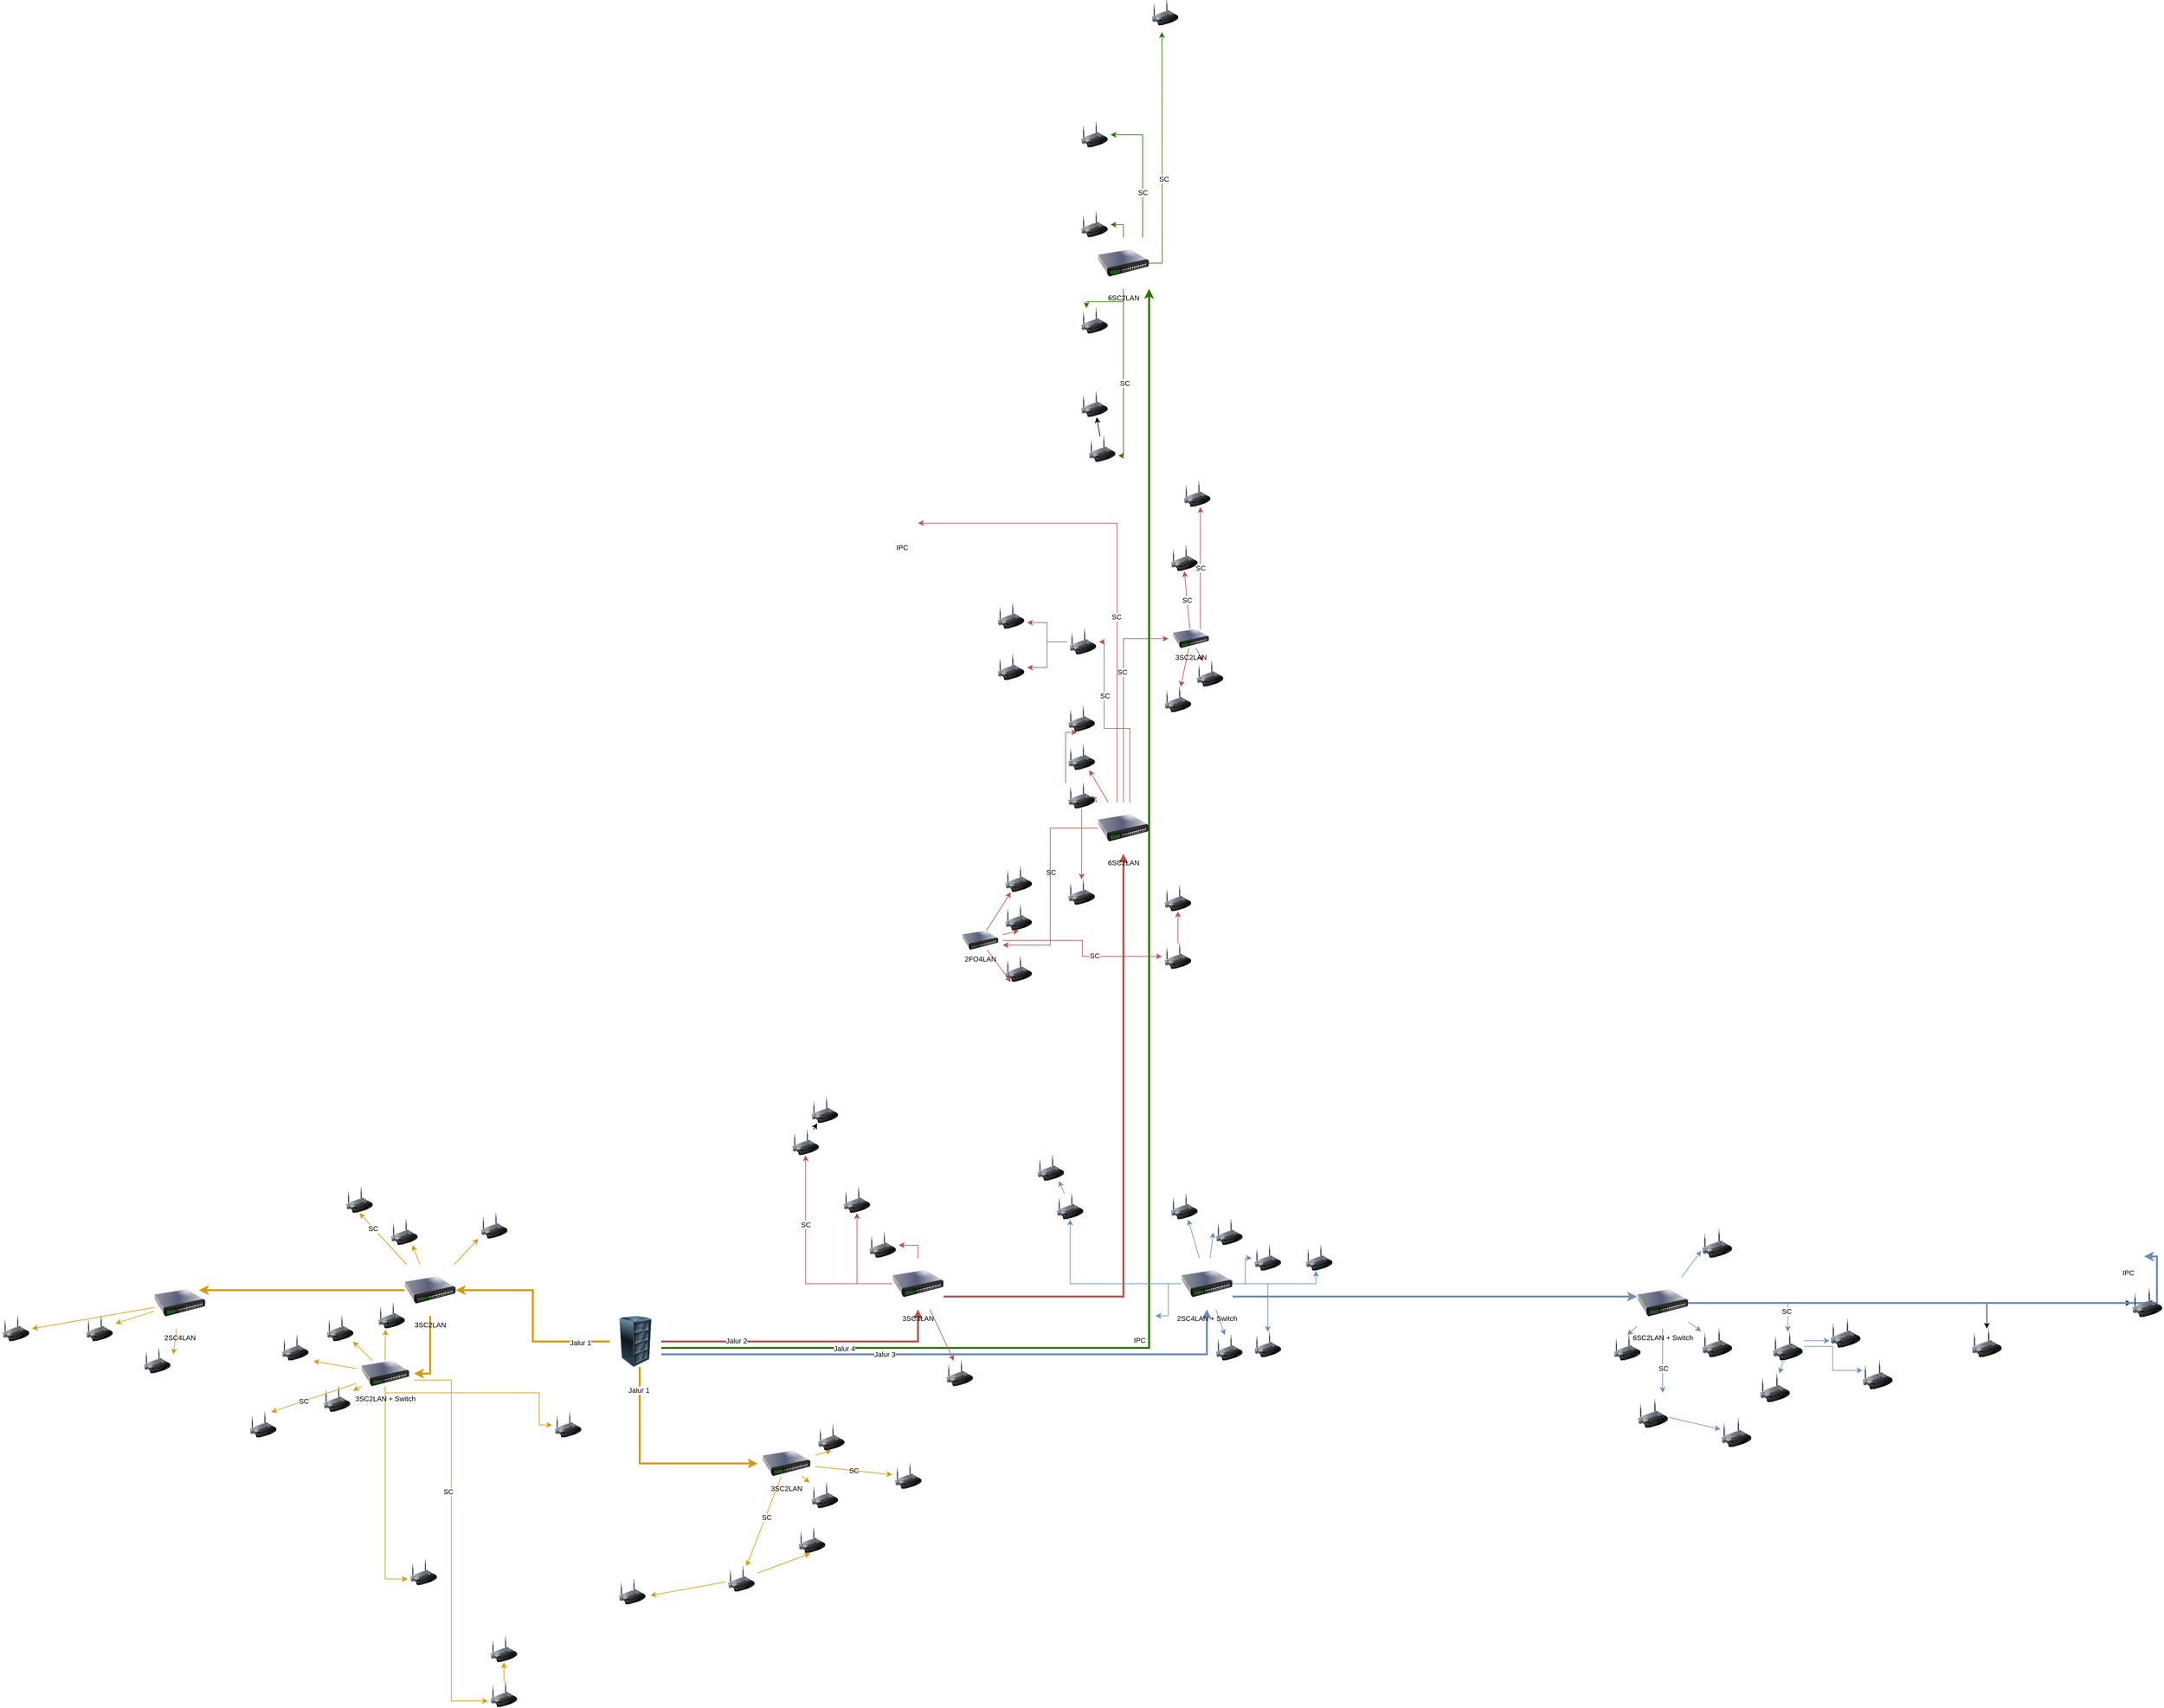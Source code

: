 <mxfile version="21.0.2" type="github">
  <diagram name="Page-1" id="3aMt4eqgK3jxcraGz8zH">
    <mxGraphModel dx="2240" dy="2963" grid="1" gridSize="10" guides="1" tooltips="1" connect="1" arrows="1" fold="1" page="1" pageScale="1" pageWidth="850" pageHeight="1100" background="none" math="0" shadow="0">
      <root>
        <mxCell id="0" />
        <mxCell id="1" parent="0" />
        <mxCell id="lSjnJ-uVdNnS_DPWnz_8-14" style="edgeStyle=orthogonalEdgeStyle;rounded=0;orthogonalLoop=1;jettySize=auto;html=1;startArrow=none;startFill=0;endArrow=classic;endFill=1;strokeWidth=3;labelBackgroundColor=none;fontColor=default;fillColor=#ffe6cc;strokeColor=#d79b00;" parent="1" source="lSjnJ-uVdNnS_DPWnz_8-12" target="lSjnJ-uVdNnS_DPWnz_8-13" edge="1">
          <mxGeometry relative="1" as="geometry" />
        </mxCell>
        <mxCell id="-ap1lfuV_qFm05HsElQ9-47" value="Jalur 1" style="edgeLabel;html=1;align=center;verticalAlign=middle;resizable=0;points=[];" parent="lSjnJ-uVdNnS_DPWnz_8-14" vertex="1" connectable="0">
          <mxGeometry x="-0.712" y="2" relative="1" as="geometry">
            <mxPoint as="offset" />
          </mxGeometry>
        </mxCell>
        <mxCell id="lSjnJ-uVdNnS_DPWnz_8-53" value="" style="edgeStyle=orthogonalEdgeStyle;rounded=0;orthogonalLoop=1;jettySize=auto;html=1;entryX=0;entryY=0.5;entryDx=0;entryDy=0;fontSize=11;startArrow=none;startFill=0;endArrow=classic;endFill=1;strokeWidth=3;exitX=0.581;exitY=0.994;exitDx=0;exitDy=0;exitPerimeter=0;labelBackgroundColor=none;fontColor=default;fillColor=#ffe6cc;strokeColor=#d79b00;" parent="1" source="lSjnJ-uVdNnS_DPWnz_8-12" target="lSjnJ-uVdNnS_DPWnz_8-52" edge="1">
          <mxGeometry relative="1" as="geometry" />
        </mxCell>
        <mxCell id="-ap1lfuV_qFm05HsElQ9-46" value="Jalur 1" style="edgeLabel;html=1;align=center;verticalAlign=middle;resizable=0;points=[];" parent="lSjnJ-uVdNnS_DPWnz_8-53" vertex="1" connectable="0">
          <mxGeometry x="-0.782" y="-2" relative="1" as="geometry">
            <mxPoint as="offset" />
          </mxGeometry>
        </mxCell>
        <mxCell id="lSjnJ-uVdNnS_DPWnz_8-72" style="edgeStyle=orthogonalEdgeStyle;rounded=0;orthogonalLoop=1;jettySize=auto;html=1;strokeWidth=3;fontSize=11;startArrow=none;startFill=0;endArrow=classic;endFill=1;labelBackgroundColor=none;fontColor=default;fillColor=#f8cecc;strokeColor=#b85450;" parent="1" source="lSjnJ-uVdNnS_DPWnz_8-12" target="lSjnJ-uVdNnS_DPWnz_8-66" edge="1">
          <mxGeometry relative="1" as="geometry" />
        </mxCell>
        <mxCell id="-ap1lfuV_qFm05HsElQ9-44" value="Jalur 2" style="edgeLabel;html=1;align=center;verticalAlign=middle;resizable=0;points=[];" parent="lSjnJ-uVdNnS_DPWnz_8-72" vertex="1" connectable="0">
          <mxGeometry x="-0.483" y="1" relative="1" as="geometry">
            <mxPoint as="offset" />
          </mxGeometry>
        </mxCell>
        <mxCell id="IgmZhAGW-1RmJWMLsmaJ-7" style="edgeStyle=orthogonalEdgeStyle;rounded=0;orthogonalLoop=1;jettySize=auto;html=1;strokeWidth=3;labelBackgroundColor=none;fontColor=default;fillColor=#dae8fc;strokeColor=#6c8ebf;" parent="1" source="lSjnJ-uVdNnS_DPWnz_8-12" target="lSjnJ-uVdNnS_DPWnz_8-79" edge="1">
          <mxGeometry relative="1" as="geometry">
            <Array as="points">
              <mxPoint x="1380" y="530" />
            </Array>
          </mxGeometry>
        </mxCell>
        <mxCell id="-ap1lfuV_qFm05HsElQ9-45" value="Jalur 3" style="edgeLabel;html=1;align=center;verticalAlign=middle;resizable=0;points=[];" parent="IgmZhAGW-1RmJWMLsmaJ-7" vertex="1" connectable="0">
          <mxGeometry x="-0.244" relative="1" as="geometry">
            <mxPoint as="offset" />
          </mxGeometry>
        </mxCell>
        <mxCell id="-ap1lfuV_qFm05HsElQ9-42" style="edgeStyle=orthogonalEdgeStyle;rounded=0;orthogonalLoop=1;jettySize=auto;html=1;strokeWidth=3;fillColor=#60a917;strokeColor=#2D7600;" parent="1" source="lSjnJ-uVdNnS_DPWnz_8-12" target="-ap1lfuV_qFm05HsElQ9-35" edge="1">
          <mxGeometry relative="1" as="geometry">
            <Array as="points">
              <mxPoint x="1290" y="520" />
            </Array>
          </mxGeometry>
        </mxCell>
        <mxCell id="-ap1lfuV_qFm05HsElQ9-43" value="Jalur 4" style="edgeLabel;html=1;align=center;verticalAlign=middle;resizable=0;points=[];" parent="-ap1lfuV_qFm05HsElQ9-42" vertex="1" connectable="0">
          <mxGeometry x="-0.764" y="-1" relative="1" as="geometry">
            <mxPoint as="offset" />
          </mxGeometry>
        </mxCell>
        <mxCell id="lSjnJ-uVdNnS_DPWnz_8-12" value="" style="image;html=1;image=img/lib/clip_art/computers/Server_Rack_128x128.png;labelBackgroundColor=none;" parent="1" vertex="1">
          <mxGeometry x="450" y="470" width="80" height="80" as="geometry" />
        </mxCell>
        <mxCell id="lSjnJ-uVdNnS_DPWnz_8-16" style="edgeStyle=orthogonalEdgeStyle;rounded=0;orthogonalLoop=1;jettySize=auto;html=1;entryX=0.875;entryY=0.25;entryDx=0;entryDy=0;entryPerimeter=0;startArrow=none;startFill=0;endArrow=classic;endFill=1;strokeWidth=3;labelBackgroundColor=none;fontColor=default;fillColor=#ffe6cc;strokeColor=#d79b00;" parent="1" source="lSjnJ-uVdNnS_DPWnz_8-13" target="lSjnJ-uVdNnS_DPWnz_8-15" edge="1">
          <mxGeometry relative="1" as="geometry" />
        </mxCell>
        <mxCell id="lSjnJ-uVdNnS_DPWnz_8-31" style="edgeStyle=orthogonalEdgeStyle;rounded=0;orthogonalLoop=1;jettySize=auto;html=1;entryX=1;entryY=0.5;entryDx=0;entryDy=0;startArrow=none;startFill=0;endArrow=classic;endFill=1;strokeWidth=3;labelBackgroundColor=none;fontColor=default;fillColor=#ffe6cc;strokeColor=#d79b00;" parent="1" source="lSjnJ-uVdNnS_DPWnz_8-13" target="lSjnJ-uVdNnS_DPWnz_8-29" edge="1">
          <mxGeometry relative="1" as="geometry" />
        </mxCell>
        <mxCell id="lSjnJ-uVdNnS_DPWnz_8-39" style="edgeStyle=none;rounded=0;orthogonalLoop=1;jettySize=auto;html=1;entryX=0.5;entryY=1;entryDx=0;entryDy=0;fontSize=10;startArrow=none;startFill=0;endArrow=classic;endFill=1;labelBackgroundColor=none;fontColor=default;fillColor=#ffe6cc;strokeColor=#d79b00;" parent="1" source="lSjnJ-uVdNnS_DPWnz_8-13" target="lSjnJ-uVdNnS_DPWnz_8-19" edge="1">
          <mxGeometry relative="1" as="geometry" />
        </mxCell>
        <mxCell id="IgmZhAGW-1RmJWMLsmaJ-77" value="SC" style="edgeLabel;html=1;align=center;verticalAlign=middle;resizable=0;points=[];" parent="lSjnJ-uVdNnS_DPWnz_8-39" vertex="1" connectable="0">
          <mxGeometry x="0.416" y="1" relative="1" as="geometry">
            <mxPoint as="offset" />
          </mxGeometry>
        </mxCell>
        <mxCell id="lSjnJ-uVdNnS_DPWnz_8-40" style="edgeStyle=none;rounded=0;orthogonalLoop=1;jettySize=auto;html=1;entryX=0.75;entryY=1;entryDx=0;entryDy=0;fontSize=10;startArrow=none;startFill=0;endArrow=classic;endFill=1;labelBackgroundColor=none;fontColor=default;fillColor=#ffe6cc;strokeColor=#d79b00;" parent="1" source="lSjnJ-uVdNnS_DPWnz_8-13" target="lSjnJ-uVdNnS_DPWnz_8-18" edge="1">
          <mxGeometry relative="1" as="geometry" />
        </mxCell>
        <mxCell id="lSjnJ-uVdNnS_DPWnz_8-41" style="edgeStyle=none;rounded=0;orthogonalLoop=1;jettySize=auto;html=1;entryX=0;entryY=1;entryDx=0;entryDy=0;fontSize=10;startArrow=none;startFill=0;endArrow=classic;endFill=1;labelBackgroundColor=none;fontColor=default;fillColor=#ffe6cc;strokeColor=#d79b00;" parent="1" source="lSjnJ-uVdNnS_DPWnz_8-13" target="lSjnJ-uVdNnS_DPWnz_8-17" edge="1">
          <mxGeometry relative="1" as="geometry" />
        </mxCell>
        <mxCell id="lSjnJ-uVdNnS_DPWnz_8-13" value="&lt;font style=&quot;font-size: 11px;&quot;&gt;3SC2LAN&lt;/font&gt;" style="image;html=1;image=img/lib/clip_art/networking/Switch_128x128.png;labelBackgroundColor=none;" parent="1" vertex="1">
          <mxGeometry x="130" y="390" width="80" height="80" as="geometry" />
        </mxCell>
        <mxCell id="lSjnJ-uVdNnS_DPWnz_8-48" style="edgeStyle=none;rounded=0;orthogonalLoop=1;jettySize=auto;html=1;entryX=1;entryY=0.25;entryDx=0;entryDy=0;fontSize=11;startArrow=none;startFill=0;endArrow=classic;endFill=1;labelBackgroundColor=none;fontColor=default;fillColor=#ffe6cc;strokeColor=#d79b00;" parent="1" source="lSjnJ-uVdNnS_DPWnz_8-15" target="lSjnJ-uVdNnS_DPWnz_8-45" edge="1">
          <mxGeometry relative="1" as="geometry" />
        </mxCell>
        <mxCell id="lSjnJ-uVdNnS_DPWnz_8-49" style="edgeStyle=none;rounded=0;orthogonalLoop=1;jettySize=auto;html=1;fontSize=11;startArrow=none;startFill=0;endArrow=classic;endFill=1;labelBackgroundColor=none;fontColor=default;fillColor=#ffe6cc;strokeColor=#d79b00;" parent="1" source="lSjnJ-uVdNnS_DPWnz_8-15" target="lSjnJ-uVdNnS_DPWnz_8-46" edge="1">
          <mxGeometry relative="1" as="geometry" />
        </mxCell>
        <mxCell id="lSjnJ-uVdNnS_DPWnz_8-50" style="edgeStyle=none;rounded=0;orthogonalLoop=1;jettySize=auto;html=1;entryX=1;entryY=0.5;entryDx=0;entryDy=0;fontSize=11;startArrow=none;startFill=0;endArrow=classic;endFill=1;labelBackgroundColor=none;fontColor=default;fillColor=#ffe6cc;strokeColor=#d79b00;" parent="1" source="lSjnJ-uVdNnS_DPWnz_8-15" target="lSjnJ-uVdNnS_DPWnz_8-47" edge="1">
          <mxGeometry relative="1" as="geometry" />
        </mxCell>
        <mxCell id="lSjnJ-uVdNnS_DPWnz_8-15" value="&lt;span style=&quot;font-size: 11px;&quot;&gt;2SC4LAN&lt;/span&gt;" style="image;html=1;image=img/lib/clip_art/networking/Switch_128x128.png;labelBackgroundColor=none;" parent="1" vertex="1">
          <mxGeometry x="-260" y="410" width="80" height="80" as="geometry" />
        </mxCell>
        <mxCell id="lSjnJ-uVdNnS_DPWnz_8-17" value="" style="image;html=1;image=img/lib/clip_art/networking/Wireless_Router_128x128.png;labelBackgroundColor=none;" parent="1" vertex="1">
          <mxGeometry x="245" y="310" width="50" height="40" as="geometry" />
        </mxCell>
        <mxCell id="lSjnJ-uVdNnS_DPWnz_8-18" value="" style="image;html=1;image=img/lib/clip_art/networking/Wireless_Router_128x128.png;labelBackgroundColor=none;" parent="1" vertex="1">
          <mxGeometry x="105" y="320" width="50" height="40" as="geometry" />
        </mxCell>
        <mxCell id="lSjnJ-uVdNnS_DPWnz_8-19" value="" style="image;html=1;image=img/lib/clip_art/networking/Wireless_Router_128x128.png;labelBackgroundColor=none;" parent="1" vertex="1">
          <mxGeometry x="35" y="270" width="50" height="40" as="geometry" />
        </mxCell>
        <mxCell id="lSjnJ-uVdNnS_DPWnz_8-20" value="" style="image;html=1;image=img/lib/clip_art/networking/Wireless_Router_128x128.png;labelBackgroundColor=none;" parent="1" vertex="1">
          <mxGeometry x="85" y="450" width="50" height="40" as="geometry" />
        </mxCell>
        <mxCell id="lSjnJ-uVdNnS_DPWnz_8-21" value="" style="image;html=1;image=img/lib/clip_art/networking/Wireless_Router_128x128.png;labelBackgroundColor=none;" parent="1" vertex="1">
          <mxGeometry y="580" width="50" height="40" as="geometry" />
        </mxCell>
        <mxCell id="lSjnJ-uVdNnS_DPWnz_8-22" value="" style="image;html=1;image=img/lib/clip_art/networking/Wireless_Router_128x128.png;labelBackgroundColor=none;" parent="1" vertex="1">
          <mxGeometry x="5" y="470" width="50" height="40" as="geometry" />
        </mxCell>
        <mxCell id="lSjnJ-uVdNnS_DPWnz_8-23" value="" style="image;html=1;image=img/lib/clip_art/networking/Wireless_Router_128x128.png;labelBackgroundColor=none;" parent="1" vertex="1">
          <mxGeometry x="-65" y="500" width="50" height="40" as="geometry" />
        </mxCell>
        <mxCell id="lSjnJ-uVdNnS_DPWnz_8-24" value="" style="image;html=1;image=img/lib/clip_art/networking/Wireless_Router_128x128.png;labelBackgroundColor=none;" parent="1" vertex="1">
          <mxGeometry x="-115" y="620" width="50" height="40" as="geometry" />
        </mxCell>
        <mxCell id="lSjnJ-uVdNnS_DPWnz_8-34" style="edgeStyle=orthogonalEdgeStyle;rounded=0;orthogonalLoop=1;jettySize=auto;html=1;entryX=0.312;entryY=1.038;entryDx=0;entryDy=0;entryPerimeter=0;fontSize=10;startArrow=none;startFill=0;endArrow=classic;endFill=1;labelBackgroundColor=none;fontColor=default;fillColor=#ffe6cc;strokeColor=#d79b00;" parent="1" source="lSjnJ-uVdNnS_DPWnz_8-29" target="lSjnJ-uVdNnS_DPWnz_8-20" edge="1">
          <mxGeometry relative="1" as="geometry" />
        </mxCell>
        <mxCell id="lSjnJ-uVdNnS_DPWnz_8-35" style="rounded=0;orthogonalLoop=1;jettySize=auto;html=1;fontSize=10;startArrow=none;startFill=0;endArrow=classic;endFill=1;labelBackgroundColor=none;fontColor=default;fillColor=#ffe6cc;strokeColor=#d79b00;" parent="1" source="lSjnJ-uVdNnS_DPWnz_8-29" target="lSjnJ-uVdNnS_DPWnz_8-22" edge="1">
          <mxGeometry relative="1" as="geometry" />
        </mxCell>
        <mxCell id="lSjnJ-uVdNnS_DPWnz_8-36" style="edgeStyle=none;rounded=0;orthogonalLoop=1;jettySize=auto;html=1;entryX=1.065;entryY=1.014;entryDx=0;entryDy=0;entryPerimeter=0;fontSize=10;startArrow=none;startFill=0;endArrow=classic;endFill=1;labelBackgroundColor=none;fontColor=default;fillColor=#ffe6cc;strokeColor=#d79b00;" parent="1" source="lSjnJ-uVdNnS_DPWnz_8-29" target="lSjnJ-uVdNnS_DPWnz_8-23" edge="1">
          <mxGeometry relative="1" as="geometry" />
        </mxCell>
        <mxCell id="lSjnJ-uVdNnS_DPWnz_8-37" style="edgeStyle=none;rounded=0;orthogonalLoop=1;jettySize=auto;html=1;fontSize=10;startArrow=none;startFill=0;endArrow=classic;endFill=1;labelBackgroundColor=none;fontColor=default;fillColor=#ffe6cc;strokeColor=#d79b00;" parent="1" source="lSjnJ-uVdNnS_DPWnz_8-29" target="lSjnJ-uVdNnS_DPWnz_8-21" edge="1">
          <mxGeometry relative="1" as="geometry" />
        </mxCell>
        <mxCell id="lSjnJ-uVdNnS_DPWnz_8-38" style="edgeStyle=none;rounded=0;orthogonalLoop=1;jettySize=auto;html=1;entryX=0.75;entryY=0;entryDx=0;entryDy=0;fontSize=10;startArrow=none;startFill=0;endArrow=classic;endFill=1;labelBackgroundColor=none;fontColor=default;fillColor=#ffe6cc;strokeColor=#d79b00;" parent="1" source="lSjnJ-uVdNnS_DPWnz_8-29" target="lSjnJ-uVdNnS_DPWnz_8-24" edge="1">
          <mxGeometry relative="1" as="geometry" />
        </mxCell>
        <mxCell id="IgmZhAGW-1RmJWMLsmaJ-76" value="SC" style="edgeLabel;html=1;align=center;verticalAlign=middle;resizable=0;points=[];" parent="lSjnJ-uVdNnS_DPWnz_8-38" vertex="1" connectable="0">
          <mxGeometry x="0.244" relative="1" as="geometry">
            <mxPoint as="offset" />
          </mxGeometry>
        </mxCell>
        <mxCell id="-ap1lfuV_qFm05HsElQ9-7" style="edgeStyle=orthogonalEdgeStyle;rounded=0;orthogonalLoop=1;jettySize=auto;html=1;fillColor=#ffe6cc;strokeColor=#d79b00;" parent="1" source="lSjnJ-uVdNnS_DPWnz_8-29" target="-ap1lfuV_qFm05HsElQ9-6" edge="1">
          <mxGeometry relative="1" as="geometry">
            <Array as="points">
              <mxPoint x="100" y="590" />
              <mxPoint x="340" y="590" />
              <mxPoint x="340" y="640" />
            </Array>
          </mxGeometry>
        </mxCell>
        <mxCell id="-ap1lfuV_qFm05HsElQ9-9" style="edgeStyle=orthogonalEdgeStyle;rounded=0;orthogonalLoop=1;jettySize=auto;html=1;entryX=0;entryY=0.75;entryDx=0;entryDy=0;fillColor=#ffe6cc;strokeColor=#d79b00;" parent="1" source="lSjnJ-uVdNnS_DPWnz_8-29" target="-ap1lfuV_qFm05HsElQ9-1" edge="1">
          <mxGeometry relative="1" as="geometry">
            <Array as="points">
              <mxPoint x="203" y="570" />
              <mxPoint x="203" y="1070" />
            </Array>
          </mxGeometry>
        </mxCell>
        <mxCell id="-ap1lfuV_qFm05HsElQ9-10" value="SC" style="edgeLabel;html=1;align=center;verticalAlign=middle;resizable=0;points=[];" parent="-ap1lfuV_qFm05HsElQ9-9" vertex="1" connectable="0">
          <mxGeometry x="-0.246" y="-5" relative="1" as="geometry">
            <mxPoint as="offset" />
          </mxGeometry>
        </mxCell>
        <mxCell id="-ap1lfuV_qFm05HsElQ9-13" style="edgeStyle=orthogonalEdgeStyle;rounded=0;orthogonalLoop=1;jettySize=auto;html=1;entryX=0;entryY=0.75;entryDx=0;entryDy=0;fillColor=#ffe6cc;strokeColor=#d79b00;" parent="1" source="lSjnJ-uVdNnS_DPWnz_8-29" target="-ap1lfuV_qFm05HsElQ9-11" edge="1">
          <mxGeometry relative="1" as="geometry" />
        </mxCell>
        <mxCell id="lSjnJ-uVdNnS_DPWnz_8-29" value="&lt;p style=&quot;line-height: 0%;&quot;&gt;&lt;span style=&quot;font-size: 11px;&quot;&gt;3SC2LAN + Switch&lt;/span&gt;&lt;/p&gt;" style="image;html=1;image=img/lib/clip_art/networking/Switch_128x128.png;labelBackgroundColor=none;" parent="1" vertex="1">
          <mxGeometry x="55" y="540" width="90" height="40" as="geometry" />
        </mxCell>
        <mxCell id="lSjnJ-uVdNnS_DPWnz_8-45" value="" style="image;html=1;image=img/lib/clip_art/networking/Wireless_Router_128x128.png;labelBackgroundColor=none;" parent="1" vertex="1">
          <mxGeometry x="-280" y="520" width="50" height="40" as="geometry" />
        </mxCell>
        <mxCell id="lSjnJ-uVdNnS_DPWnz_8-46" value="" style="image;html=1;image=img/lib/clip_art/networking/Wireless_Router_128x128.png;labelBackgroundColor=none;" parent="1" vertex="1">
          <mxGeometry x="-370" y="470" width="50" height="40" as="geometry" />
        </mxCell>
        <mxCell id="lSjnJ-uVdNnS_DPWnz_8-47" value="" style="image;html=1;image=img/lib/clip_art/networking/Wireless_Router_128x128.png;labelBackgroundColor=none;" parent="1" vertex="1">
          <mxGeometry x="-500" y="470" width="50" height="40" as="geometry" />
        </mxCell>
        <mxCell id="lSjnJ-uVdNnS_DPWnz_8-60" style="rounded=0;orthogonalLoop=1;jettySize=auto;html=1;fontSize=11;startArrow=none;startFill=0;endArrow=classic;endFill=1;labelBackgroundColor=none;fontColor=default;fillColor=#ffe6cc;strokeColor=#d79b00;" parent="1" source="lSjnJ-uVdNnS_DPWnz_8-52" target="lSjnJ-uVdNnS_DPWnz_8-58" edge="1">
          <mxGeometry relative="1" as="geometry" />
        </mxCell>
        <mxCell id="IgmZhAGW-1RmJWMLsmaJ-78" value="SC" style="edgeLabel;html=1;align=center;verticalAlign=middle;resizable=0;points=[];" parent="lSjnJ-uVdNnS_DPWnz_8-60" vertex="1" connectable="0">
          <mxGeometry x="-0.103" y="1" relative="1" as="geometry">
            <mxPoint as="offset" />
          </mxGeometry>
        </mxCell>
        <mxCell id="lSjnJ-uVdNnS_DPWnz_8-61" style="edgeStyle=none;rounded=0;orthogonalLoop=1;jettySize=auto;html=1;fontSize=11;startArrow=none;startFill=0;endArrow=classic;endFill=1;labelBackgroundColor=none;fontColor=default;fillColor=#ffe6cc;strokeColor=#d79b00;" parent="1" source="lSjnJ-uVdNnS_DPWnz_8-52" target="lSjnJ-uVdNnS_DPWnz_8-54" edge="1">
          <mxGeometry relative="1" as="geometry" />
        </mxCell>
        <mxCell id="lSjnJ-uVdNnS_DPWnz_8-62" style="edgeStyle=none;rounded=0;orthogonalLoop=1;jettySize=auto;html=1;entryX=0.5;entryY=1;entryDx=0;entryDy=0;fontSize=11;startArrow=none;startFill=0;endArrow=classic;endFill=1;labelBackgroundColor=none;fontColor=default;fillColor=#ffe6cc;strokeColor=#d79b00;" parent="1" source="lSjnJ-uVdNnS_DPWnz_8-52" target="lSjnJ-uVdNnS_DPWnz_8-55" edge="1">
          <mxGeometry relative="1" as="geometry" />
        </mxCell>
        <mxCell id="lSjnJ-uVdNnS_DPWnz_8-63" value="SC" style="edgeStyle=none;rounded=0;orthogonalLoop=1;jettySize=auto;html=1;fontSize=11;startArrow=none;startFill=0;endArrow=classic;endFill=1;labelBackgroundColor=none;fontColor=default;fillColor=#ffe6cc;strokeColor=#d79b00;" parent="1" source="lSjnJ-uVdNnS_DPWnz_8-52" target="lSjnJ-uVdNnS_DPWnz_8-56" edge="1">
          <mxGeometry relative="1" as="geometry" />
        </mxCell>
        <mxCell id="lSjnJ-uVdNnS_DPWnz_8-52" value="&lt;p style=&quot;line-height: 0%;&quot;&gt;&lt;font style=&quot;font-size: 11px;&quot;&gt;3SC2LAN&lt;/font&gt;&lt;/p&gt;" style="image;html=1;image=img/lib/clip_art/networking/Switch_128x128.png;labelBackgroundColor=none;" parent="1" vertex="1">
          <mxGeometry x="680" y="680" width="90" height="40" as="geometry" />
        </mxCell>
        <mxCell id="lSjnJ-uVdNnS_DPWnz_8-54" value="" style="image;html=1;image=img/lib/clip_art/networking/Wireless_Router_128x128.png;labelBackgroundColor=none;" parent="1" vertex="1">
          <mxGeometry x="760" y="730" width="50" height="40" as="geometry" />
        </mxCell>
        <mxCell id="lSjnJ-uVdNnS_DPWnz_8-55" value="" style="image;html=1;image=img/lib/clip_art/networking/Wireless_Router_128x128.png;labelBackgroundColor=none;" parent="1" vertex="1">
          <mxGeometry x="770" y="640" width="50" height="40" as="geometry" />
        </mxCell>
        <mxCell id="lSjnJ-uVdNnS_DPWnz_8-56" value="" style="image;html=1;image=img/lib/clip_art/networking/Wireless_Router_128x128.png;labelBackgroundColor=none;" parent="1" vertex="1">
          <mxGeometry x="890" y="700" width="50" height="40" as="geometry" />
        </mxCell>
        <mxCell id="lSjnJ-uVdNnS_DPWnz_8-57" value="" style="image;html=1;image=img/lib/clip_art/networking/Wireless_Router_128x128.png;labelBackgroundColor=none;" parent="1" vertex="1">
          <mxGeometry x="740" y="800" width="50" height="40" as="geometry" />
        </mxCell>
        <mxCell id="lSjnJ-uVdNnS_DPWnz_8-64" style="edgeStyle=none;rounded=0;orthogonalLoop=1;jettySize=auto;html=1;entryX=0.44;entryY=1.01;entryDx=0;entryDy=0;entryPerimeter=0;strokeWidth=1;fontSize=11;startArrow=none;startFill=0;endArrow=classic;endFill=1;labelBackgroundColor=none;fontColor=default;fillColor=#ffe6cc;strokeColor=#d79b00;" parent="1" source="lSjnJ-uVdNnS_DPWnz_8-58" target="lSjnJ-uVdNnS_DPWnz_8-57" edge="1">
          <mxGeometry relative="1" as="geometry" />
        </mxCell>
        <mxCell id="lSjnJ-uVdNnS_DPWnz_8-65" style="edgeStyle=none;rounded=0;orthogonalLoop=1;jettySize=auto;html=1;entryX=1.066;entryY=0.644;entryDx=0;entryDy=0;entryPerimeter=0;strokeWidth=1;fontSize=11;startArrow=none;startFill=0;endArrow=classic;endFill=1;labelBackgroundColor=none;fontColor=default;fillColor=#ffe6cc;strokeColor=#d79b00;" parent="1" source="lSjnJ-uVdNnS_DPWnz_8-58" target="lSjnJ-uVdNnS_DPWnz_8-59" edge="1">
          <mxGeometry relative="1" as="geometry" />
        </mxCell>
        <mxCell id="lSjnJ-uVdNnS_DPWnz_8-58" value="" style="image;html=1;image=img/lib/clip_art/networking/Wireless_Router_128x128.png;labelBackgroundColor=none;" parent="1" vertex="1">
          <mxGeometry x="630" y="860" width="50" height="40" as="geometry" />
        </mxCell>
        <mxCell id="lSjnJ-uVdNnS_DPWnz_8-59" value="" style="image;html=1;image=img/lib/clip_art/networking/Wireless_Router_128x128.png;labelBackgroundColor=none;" parent="1" vertex="1">
          <mxGeometry x="460" y="880" width="50" height="40" as="geometry" />
        </mxCell>
        <mxCell id="lSjnJ-uVdNnS_DPWnz_8-74" style="edgeStyle=orthogonalEdgeStyle;rounded=0;orthogonalLoop=1;jettySize=auto;html=1;entryX=0.5;entryY=1;entryDx=0;entryDy=0;strokeWidth=1;fontSize=11;startArrow=none;startFill=0;endArrow=classic;endFill=1;labelBackgroundColor=none;fontColor=default;fillColor=#f8cecc;strokeColor=#b85450;" parent="1" source="lSjnJ-uVdNnS_DPWnz_8-66" target="lSjnJ-uVdNnS_DPWnz_8-68" edge="1">
          <mxGeometry relative="1" as="geometry" />
        </mxCell>
        <mxCell id="lSjnJ-uVdNnS_DPWnz_8-75" style="edgeStyle=orthogonalEdgeStyle;rounded=0;orthogonalLoop=1;jettySize=auto;html=1;entryX=1;entryY=0.5;entryDx=0;entryDy=0;strokeWidth=1;fontSize=11;startArrow=none;startFill=0;endArrow=classic;endFill=1;labelBackgroundColor=none;fontColor=default;fillColor=#f8cecc;strokeColor=#b85450;" parent="1" source="lSjnJ-uVdNnS_DPWnz_8-66" target="lSjnJ-uVdNnS_DPWnz_8-67" edge="1">
          <mxGeometry relative="1" as="geometry" />
        </mxCell>
        <mxCell id="lSjnJ-uVdNnS_DPWnz_8-76" style="edgeStyle=orthogonalEdgeStyle;rounded=0;orthogonalLoop=1;jettySize=auto;html=1;entryX=0.5;entryY=1;entryDx=0;entryDy=0;strokeWidth=1;fontSize=11;startArrow=none;startFill=0;endArrow=classic;endFill=1;labelBackgroundColor=none;fontColor=default;fillColor=#f8cecc;strokeColor=#b85450;" parent="1" source="lSjnJ-uVdNnS_DPWnz_8-66" target="lSjnJ-uVdNnS_DPWnz_8-69" edge="1">
          <mxGeometry relative="1" as="geometry" />
        </mxCell>
        <mxCell id="IgmZhAGW-1RmJWMLsmaJ-79" value="SC" style="edgeLabel;html=1;align=center;verticalAlign=middle;resizable=0;points=[];" parent="lSjnJ-uVdNnS_DPWnz_8-76" vertex="1" connectable="0">
          <mxGeometry x="0.356" relative="1" as="geometry">
            <mxPoint as="offset" />
          </mxGeometry>
        </mxCell>
        <mxCell id="lSjnJ-uVdNnS_DPWnz_8-78" style="edgeStyle=none;rounded=0;orthogonalLoop=1;jettySize=auto;html=1;strokeWidth=1;fontSize=11;startArrow=none;startFill=0;endArrow=classic;endFill=1;labelBackgroundColor=none;fontColor=default;fillColor=#f8cecc;strokeColor=#b85450;" parent="1" source="lSjnJ-uVdNnS_DPWnz_8-66" target="lSjnJ-uVdNnS_DPWnz_8-71" edge="1">
          <mxGeometry relative="1" as="geometry" />
        </mxCell>
        <mxCell id="IgmZhAGW-1RmJWMLsmaJ-48" style="edgeStyle=orthogonalEdgeStyle;rounded=0;orthogonalLoop=1;jettySize=auto;html=1;entryX=0.5;entryY=1;entryDx=0;entryDy=0;strokeWidth=3;labelBackgroundColor=none;fontColor=default;fillColor=#f8cecc;strokeColor=#b85450;" parent="1" source="lSjnJ-uVdNnS_DPWnz_8-66" target="IgmZhAGW-1RmJWMLsmaJ-47" edge="1">
          <mxGeometry relative="1" as="geometry">
            <Array as="points">
              <mxPoint x="1250" y="440" />
            </Array>
          </mxGeometry>
        </mxCell>
        <mxCell id="lSjnJ-uVdNnS_DPWnz_8-66" value="&lt;font style=&quot;font-size: 11px;&quot;&gt;3SC3LAN&lt;/font&gt;" style="image;html=1;image=img/lib/clip_art/networking/Switch_128x128.png;labelBackgroundColor=none;" parent="1" vertex="1">
          <mxGeometry x="890" y="380" width="80" height="80" as="geometry" />
        </mxCell>
        <mxCell id="lSjnJ-uVdNnS_DPWnz_8-67" value="" style="image;html=1;image=img/lib/clip_art/networking/Wireless_Router_128x128.png;labelBackgroundColor=none;" parent="1" vertex="1">
          <mxGeometry x="850" y="340" width="50" height="40" as="geometry" />
        </mxCell>
        <mxCell id="lSjnJ-uVdNnS_DPWnz_8-68" value="" style="image;html=1;image=img/lib/clip_art/networking/Wireless_Router_128x128.png;labelBackgroundColor=none;" parent="1" vertex="1">
          <mxGeometry x="810" y="270" width="50" height="40" as="geometry" />
        </mxCell>
        <mxCell id="lSjnJ-uVdNnS_DPWnz_8-77" style="rounded=0;orthogonalLoop=1;jettySize=auto;html=1;strokeWidth=1;fontSize=11;startArrow=none;startFill=0;endArrow=classic;endFill=1;labelBackgroundColor=none;fontColor=default;" parent="1" source="lSjnJ-uVdNnS_DPWnz_8-69" target="lSjnJ-uVdNnS_DPWnz_8-70" edge="1">
          <mxGeometry relative="1" as="geometry" />
        </mxCell>
        <mxCell id="lSjnJ-uVdNnS_DPWnz_8-69" value="" style="image;html=1;image=img/lib/clip_art/networking/Wireless_Router_128x128.png;labelBackgroundColor=none;" parent="1" vertex="1">
          <mxGeometry x="730" y="180" width="50" height="40" as="geometry" />
        </mxCell>
        <mxCell id="lSjnJ-uVdNnS_DPWnz_8-70" value="" style="image;html=1;image=img/lib/clip_art/networking/Wireless_Router_128x128.png;labelBackgroundColor=none;" parent="1" vertex="1">
          <mxGeometry x="760" y="130" width="50" height="40" as="geometry" />
        </mxCell>
        <mxCell id="lSjnJ-uVdNnS_DPWnz_8-71" value="" style="image;html=1;image=img/lib/clip_art/networking/Wireless_Router_128x128.png;labelBackgroundColor=none;" parent="1" vertex="1">
          <mxGeometry x="970" y="540" width="50" height="40" as="geometry" />
        </mxCell>
        <mxCell id="IgmZhAGW-1RmJWMLsmaJ-1" style="rounded=0;orthogonalLoop=1;jettySize=auto;html=1;entryX=0;entryY=0.5;entryDx=0;entryDy=0;labelBackgroundColor=none;fontColor=default;fillColor=#dae8fc;strokeColor=#6c8ebf;" parent="1" source="lSjnJ-uVdNnS_DPWnz_8-79" target="lSjnJ-uVdNnS_DPWnz_8-82" edge="1">
          <mxGeometry relative="1" as="geometry" />
        </mxCell>
        <mxCell id="IgmZhAGW-1RmJWMLsmaJ-2" style="rounded=0;orthogonalLoop=1;jettySize=auto;html=1;labelBackgroundColor=none;fontColor=default;fillColor=#dae8fc;strokeColor=#6c8ebf;" parent="1" source="lSjnJ-uVdNnS_DPWnz_8-79" target="lSjnJ-uVdNnS_DPWnz_8-83" edge="1">
          <mxGeometry relative="1" as="geometry" />
        </mxCell>
        <mxCell id="IgmZhAGW-1RmJWMLsmaJ-3" style="edgeStyle=orthogonalEdgeStyle;rounded=0;orthogonalLoop=1;jettySize=auto;html=1;labelBackgroundColor=none;fontColor=default;fillColor=#dae8fc;strokeColor=#6c8ebf;" parent="1" source="lSjnJ-uVdNnS_DPWnz_8-79" target="lSjnJ-uVdNnS_DPWnz_8-86" edge="1">
          <mxGeometry relative="1" as="geometry" />
        </mxCell>
        <mxCell id="IgmZhAGW-1RmJWMLsmaJ-4" style="edgeStyle=orthogonalEdgeStyle;rounded=0;orthogonalLoop=1;jettySize=auto;html=1;entryX=0.4;entryY=1;entryDx=0;entryDy=0;entryPerimeter=0;labelBackgroundColor=none;fontColor=default;fillColor=#dae8fc;strokeColor=#6c8ebf;" parent="1" source="lSjnJ-uVdNnS_DPWnz_8-79" target="lSjnJ-uVdNnS_DPWnz_8-87" edge="1">
          <mxGeometry relative="1" as="geometry" />
        </mxCell>
        <mxCell id="IgmZhAGW-1RmJWMLsmaJ-5" style="rounded=0;orthogonalLoop=1;jettySize=auto;html=1;labelBackgroundColor=none;fontColor=default;fillColor=#dae8fc;strokeColor=#6c8ebf;" parent="1" source="lSjnJ-uVdNnS_DPWnz_8-79" target="lSjnJ-uVdNnS_DPWnz_8-84" edge="1">
          <mxGeometry relative="1" as="geometry" />
        </mxCell>
        <mxCell id="IgmZhAGW-1RmJWMLsmaJ-6" style="edgeStyle=orthogonalEdgeStyle;rounded=0;orthogonalLoop=1;jettySize=auto;html=1;labelBackgroundColor=none;fontColor=default;fillColor=#dae8fc;strokeColor=#6c8ebf;" parent="1" source="lSjnJ-uVdNnS_DPWnz_8-79" target="lSjnJ-uVdNnS_DPWnz_8-85" edge="1">
          <mxGeometry relative="1" as="geometry" />
        </mxCell>
        <mxCell id="IgmZhAGW-1RmJWMLsmaJ-11" style="edgeStyle=orthogonalEdgeStyle;rounded=0;orthogonalLoop=1;jettySize=auto;html=1;strokeWidth=3;labelBackgroundColor=none;fontColor=default;fillColor=#dae8fc;strokeColor=#6c8ebf;" parent="1" source="lSjnJ-uVdNnS_DPWnz_8-79" target="IgmZhAGW-1RmJWMLsmaJ-10" edge="1">
          <mxGeometry relative="1" as="geometry">
            <Array as="points">
              <mxPoint x="1820" y="440" />
              <mxPoint x="1820" y="440" />
            </Array>
          </mxGeometry>
        </mxCell>
        <mxCell id="IgmZhAGW-1RmJWMLsmaJ-41" style="edgeStyle=orthogonalEdgeStyle;rounded=0;orthogonalLoop=1;jettySize=auto;html=1;labelBackgroundColor=none;fontColor=default;fillColor=#dae8fc;strokeColor=#6c8ebf;" parent="1" source="lSjnJ-uVdNnS_DPWnz_8-79" target="lSjnJ-uVdNnS_DPWnz_8-81" edge="1">
          <mxGeometry relative="1" as="geometry" />
        </mxCell>
        <mxCell id="IgmZhAGW-1RmJWMLsmaJ-44" style="edgeStyle=orthogonalEdgeStyle;rounded=0;orthogonalLoop=1;jettySize=auto;html=1;labelBackgroundColor=none;fontColor=default;fillColor=#dae8fc;strokeColor=#6c8ebf;" parent="1" source="lSjnJ-uVdNnS_DPWnz_8-79" target="lSjnJ-uVdNnS_DPWnz_8-88" edge="1">
          <mxGeometry relative="1" as="geometry" />
        </mxCell>
        <mxCell id="lSjnJ-uVdNnS_DPWnz_8-79" value="&lt;font style=&quot;font-size: 11px;&quot;&gt;2SC4LAN + Switch&lt;/font&gt;" style="image;html=1;image=img/lib/clip_art/networking/Switch_128x128.png;labelBackgroundColor=none;" parent="1" vertex="1">
          <mxGeometry x="1340" y="380" width="80" height="80" as="geometry" />
        </mxCell>
        <mxCell id="lSjnJ-uVdNnS_DPWnz_8-81" value="IPC" style="shape=image;html=1;verticalAlign=top;verticalLabelPosition=bottom;labelBackgroundColor=none;imageAspect=0;aspect=fixed;image=https://cdn2.iconfinder.com/data/icons/boxicons-solid-vol-1/24/bxs-cctv-128.png;fontSize=11;" parent="1" vertex="1">
          <mxGeometry x="1250" y="445" width="50" height="50" as="geometry" />
        </mxCell>
        <mxCell id="lSjnJ-uVdNnS_DPWnz_8-82" value="" style="image;html=1;image=img/lib/clip_art/networking/Wireless_Router_128x128.png;labelBackgroundColor=none;" parent="1" vertex="1">
          <mxGeometry x="1390" y="320" width="50" height="40" as="geometry" />
        </mxCell>
        <mxCell id="lSjnJ-uVdNnS_DPWnz_8-83" value="" style="image;html=1;image=img/lib/clip_art/networking/Wireless_Router_128x128.png;labelBackgroundColor=none;" parent="1" vertex="1">
          <mxGeometry x="1320" y="280" width="50" height="40" as="geometry" />
        </mxCell>
        <mxCell id="lSjnJ-uVdNnS_DPWnz_8-84" value="" style="image;html=1;image=img/lib/clip_art/networking/Wireless_Router_128x128.png;labelBackgroundColor=none;" parent="1" vertex="1">
          <mxGeometry x="1390" y="500" width="50" height="40" as="geometry" />
        </mxCell>
        <mxCell id="lSjnJ-uVdNnS_DPWnz_8-85" value="" style="image;html=1;image=img/lib/clip_art/networking/Wireless_Router_128x128.png;labelBackgroundColor=none;" parent="1" vertex="1">
          <mxGeometry x="1450" y="495" width="50" height="40" as="geometry" />
        </mxCell>
        <mxCell id="lSjnJ-uVdNnS_DPWnz_8-86" value="" style="image;html=1;image=img/lib/clip_art/networking/Wireless_Router_128x128.png;labelBackgroundColor=none;" parent="1" vertex="1">
          <mxGeometry x="1450" y="360" width="50" height="40" as="geometry" />
        </mxCell>
        <mxCell id="lSjnJ-uVdNnS_DPWnz_8-87" value="" style="image;html=1;image=img/lib/clip_art/networking/Wireless_Router_128x128.png;labelBackgroundColor=none;" parent="1" vertex="1">
          <mxGeometry x="1530" y="360" width="50" height="40" as="geometry" />
        </mxCell>
        <mxCell id="IgmZhAGW-1RmJWMLsmaJ-45" style="rounded=0;orthogonalLoop=1;jettySize=auto;html=1;entryX=0.75;entryY=1;entryDx=0;entryDy=0;labelBackgroundColor=none;fontColor=default;fillColor=#dae8fc;strokeColor=#6c8ebf;" parent="1" source="lSjnJ-uVdNnS_DPWnz_8-88" target="lSjnJ-uVdNnS_DPWnz_8-89" edge="1">
          <mxGeometry relative="1" as="geometry" />
        </mxCell>
        <mxCell id="lSjnJ-uVdNnS_DPWnz_8-88" value="" style="image;html=1;image=img/lib/clip_art/networking/Wireless_Router_128x128.png;labelBackgroundColor=none;" parent="1" vertex="1">
          <mxGeometry x="1142" y="280" width="50" height="40" as="geometry" />
        </mxCell>
        <mxCell id="lSjnJ-uVdNnS_DPWnz_8-89" value="" style="image;html=1;image=img/lib/clip_art/networking/Wireless_Router_128x128.png;labelBackgroundColor=none;" parent="1" vertex="1">
          <mxGeometry x="1112" y="220" width="50" height="40" as="geometry" />
        </mxCell>
        <mxCell id="IgmZhAGW-1RmJWMLsmaJ-23" style="rounded=0;orthogonalLoop=1;jettySize=auto;html=1;entryX=0;entryY=0.75;entryDx=0;entryDy=0;labelBackgroundColor=none;fontColor=default;fillColor=#dae8fc;strokeColor=#6c8ebf;" parent="1" source="IgmZhAGW-1RmJWMLsmaJ-10" target="IgmZhAGW-1RmJWMLsmaJ-20" edge="1">
          <mxGeometry relative="1" as="geometry" />
        </mxCell>
        <mxCell id="IgmZhAGW-1RmJWMLsmaJ-24" style="rounded=0;orthogonalLoop=1;jettySize=auto;html=1;labelBackgroundColor=none;fontColor=default;fillColor=#dae8fc;strokeColor=#6c8ebf;" parent="1" source="IgmZhAGW-1RmJWMLsmaJ-10" target="IgmZhAGW-1RmJWMLsmaJ-13" edge="1">
          <mxGeometry relative="1" as="geometry" />
        </mxCell>
        <mxCell id="IgmZhAGW-1RmJWMLsmaJ-25" style="rounded=0;orthogonalLoop=1;jettySize=auto;html=1;entryX=0.5;entryY=0;entryDx=0;entryDy=0;labelBackgroundColor=none;fontColor=default;fillColor=#dae8fc;strokeColor=#6c8ebf;" parent="1" source="IgmZhAGW-1RmJWMLsmaJ-10" target="IgmZhAGW-1RmJWMLsmaJ-12" edge="1">
          <mxGeometry relative="1" as="geometry" />
        </mxCell>
        <mxCell id="IgmZhAGW-1RmJWMLsmaJ-27" style="edgeStyle=orthogonalEdgeStyle;rounded=0;orthogonalLoop=1;jettySize=auto;html=1;labelBackgroundColor=none;fontColor=default;" parent="1" source="IgmZhAGW-1RmJWMLsmaJ-10" target="IgmZhAGW-1RmJWMLsmaJ-21" edge="1">
          <mxGeometry relative="1" as="geometry">
            <Array as="points">
              <mxPoint x="2470" y="450" />
              <mxPoint x="2470" y="450" />
            </Array>
          </mxGeometry>
        </mxCell>
        <mxCell id="IgmZhAGW-1RmJWMLsmaJ-28" style="edgeStyle=orthogonalEdgeStyle;rounded=0;orthogonalLoop=1;jettySize=auto;html=1;labelBackgroundColor=none;fontColor=default;" parent="1" source="IgmZhAGW-1RmJWMLsmaJ-10" target="IgmZhAGW-1RmJWMLsmaJ-22" edge="1">
          <mxGeometry relative="1" as="geometry" />
        </mxCell>
        <mxCell id="IgmZhAGW-1RmJWMLsmaJ-33" style="edgeStyle=orthogonalEdgeStyle;rounded=0;orthogonalLoop=1;jettySize=auto;html=1;labelBackgroundColor=none;fontColor=default;fillColor=#dae8fc;strokeColor=#6c8ebf;" parent="1" source="IgmZhAGW-1RmJWMLsmaJ-10" target="IgmZhAGW-1RmJWMLsmaJ-18" edge="1">
          <mxGeometry relative="1" as="geometry" />
        </mxCell>
        <mxCell id="IgmZhAGW-1RmJWMLsmaJ-81" value="SC" style="edgeLabel;html=1;align=center;verticalAlign=middle;resizable=0;points=[];" parent="IgmZhAGW-1RmJWMLsmaJ-33" vertex="1" connectable="0">
          <mxGeometry x="0.681" y="-2" relative="1" as="geometry">
            <mxPoint as="offset" />
          </mxGeometry>
        </mxCell>
        <mxCell id="IgmZhAGW-1RmJWMLsmaJ-37" style="edgeStyle=orthogonalEdgeStyle;rounded=0;orthogonalLoop=1;jettySize=auto;html=1;labelBackgroundColor=none;fontColor=default;fillColor=#dae8fc;strokeColor=#6c8ebf;" parent="1" source="IgmZhAGW-1RmJWMLsmaJ-10" edge="1">
          <mxGeometry relative="1" as="geometry">
            <mxPoint x="2090" y="590" as="targetPoint" />
          </mxGeometry>
        </mxCell>
        <mxCell id="IgmZhAGW-1RmJWMLsmaJ-80" value="SC" style="edgeLabel;html=1;align=center;verticalAlign=middle;resizable=0;points=[];" parent="IgmZhAGW-1RmJWMLsmaJ-37" vertex="1" connectable="0">
          <mxGeometry x="0.232" relative="1" as="geometry">
            <mxPoint as="offset" />
          </mxGeometry>
        </mxCell>
        <mxCell id="IgmZhAGW-1RmJWMLsmaJ-40" style="edgeStyle=orthogonalEdgeStyle;rounded=0;orthogonalLoop=1;jettySize=auto;html=1;entryX=1;entryY=0.75;entryDx=0;entryDy=0;labelBackgroundColor=none;fontColor=default;fillColor=#dae8fc;strokeColor=#6c8ebf;strokeWidth=3;" parent="1" source="IgmZhAGW-1RmJWMLsmaJ-10" target="IgmZhAGW-1RmJWMLsmaJ-39" edge="1">
          <mxGeometry relative="1" as="geometry" />
        </mxCell>
        <mxCell id="IgmZhAGW-1RmJWMLsmaJ-10" value="&lt;span style=&quot;font-size: 11px;&quot;&gt;6SC2LAN + Switch&lt;/span&gt;" style="image;html=1;image=img/lib/clip_art/networking/Switch_128x128.png;labelBackgroundColor=none;" parent="1" vertex="1">
          <mxGeometry x="2050" y="410" width="80" height="80" as="geometry" />
        </mxCell>
        <mxCell id="IgmZhAGW-1RmJWMLsmaJ-12" value="" style="image;html=1;image=img/lib/clip_art/networking/Wireless_Router_128x128.png;labelBackgroundColor=none;" parent="1" vertex="1">
          <mxGeometry x="2010" y="500" width="50" height="40" as="geometry" />
        </mxCell>
        <mxCell id="IgmZhAGW-1RmJWMLsmaJ-13" value="" style="image;html=1;image=img/lib/clip_art/networking/Wireless_Router_128x128.png;labelBackgroundColor=none;" parent="1" vertex="1">
          <mxGeometry x="2150" y="490" width="50" height="45" as="geometry" />
        </mxCell>
        <mxCell id="IgmZhAGW-1RmJWMLsmaJ-14" value="" style="image;html=1;image=img/lib/clip_art/networking/Wireless_Router_128x128.png;labelBackgroundColor=none;" parent="1" vertex="1">
          <mxGeometry x="2240" y="560" width="50" height="45" as="geometry" />
        </mxCell>
        <mxCell id="IgmZhAGW-1RmJWMLsmaJ-15" value="" style="image;html=1;image=img/lib/clip_art/networking/Wireless_Router_128x128.png;labelBackgroundColor=none;" parent="1" vertex="1">
          <mxGeometry x="2400" y="540" width="50" height="45" as="geometry" />
        </mxCell>
        <mxCell id="IgmZhAGW-1RmJWMLsmaJ-16" value="" style="image;html=1;image=img/lib/clip_art/networking/Wireless_Router_128x128.png;labelBackgroundColor=none;" parent="1" vertex="1">
          <mxGeometry x="2180" y="630" width="50" height="45" as="geometry" />
        </mxCell>
        <mxCell id="IgmZhAGW-1RmJWMLsmaJ-38" style="rounded=0;orthogonalLoop=1;jettySize=auto;html=1;labelBackgroundColor=none;fontColor=default;fillColor=#dae8fc;strokeColor=#6c8ebf;" parent="1" source="IgmZhAGW-1RmJWMLsmaJ-17" target="IgmZhAGW-1RmJWMLsmaJ-16" edge="1">
          <mxGeometry relative="1" as="geometry" />
        </mxCell>
        <mxCell id="IgmZhAGW-1RmJWMLsmaJ-17" value="" style="image;html=1;image=img/lib/clip_art/networking/Wireless_Router_128x128.png;labelBackgroundColor=none;" parent="1" vertex="1">
          <mxGeometry x="2050" y="600" width="50" height="45" as="geometry" />
        </mxCell>
        <mxCell id="IgmZhAGW-1RmJWMLsmaJ-34" style="edgeStyle=orthogonalEdgeStyle;rounded=0;orthogonalLoop=1;jettySize=auto;html=1;entryX=0;entryY=0.75;entryDx=0;entryDy=0;labelBackgroundColor=none;fontColor=default;fillColor=#dae8fc;strokeColor=#6c8ebf;" parent="1" source="IgmZhAGW-1RmJWMLsmaJ-18" target="IgmZhAGW-1RmJWMLsmaJ-19" edge="1">
          <mxGeometry relative="1" as="geometry">
            <Array as="points">
              <mxPoint x="2330" y="509" />
            </Array>
          </mxGeometry>
        </mxCell>
        <mxCell id="IgmZhAGW-1RmJWMLsmaJ-35" style="edgeStyle=orthogonalEdgeStyle;rounded=0;orthogonalLoop=1;jettySize=auto;html=1;entryX=0.024;entryY=0.333;entryDx=0;entryDy=0;entryPerimeter=0;labelBackgroundColor=none;fontColor=default;fillColor=#dae8fc;strokeColor=#6c8ebf;" parent="1" source="IgmZhAGW-1RmJWMLsmaJ-18" target="IgmZhAGW-1RmJWMLsmaJ-15" edge="1">
          <mxGeometry relative="1" as="geometry" />
        </mxCell>
        <mxCell id="IgmZhAGW-1RmJWMLsmaJ-36" style="rounded=0;orthogonalLoop=1;jettySize=auto;html=1;labelBackgroundColor=none;fontColor=default;fillColor=#dae8fc;strokeColor=#6c8ebf;" parent="1" source="IgmZhAGW-1RmJWMLsmaJ-18" target="IgmZhAGW-1RmJWMLsmaJ-14" edge="1">
          <mxGeometry relative="1" as="geometry" />
        </mxCell>
        <mxCell id="IgmZhAGW-1RmJWMLsmaJ-18" value="" style="image;html=1;image=img/lib/clip_art/networking/Wireless_Router_128x128.png;labelBackgroundColor=none;" parent="1" vertex="1">
          <mxGeometry x="2260" y="495" width="50" height="45" as="geometry" />
        </mxCell>
        <mxCell id="IgmZhAGW-1RmJWMLsmaJ-19" value="" style="image;html=1;image=img/lib/clip_art/networking/Wireless_Router_128x128.png;labelBackgroundColor=none;" parent="1" vertex="1">
          <mxGeometry x="2350" y="475" width="50" height="45" as="geometry" />
        </mxCell>
        <mxCell id="IgmZhAGW-1RmJWMLsmaJ-20" value="" style="image;html=1;image=img/lib/clip_art/networking/Wireless_Router_128x128.png;labelBackgroundColor=none;" parent="1" vertex="1">
          <mxGeometry x="2150" y="335" width="50" height="45" as="geometry" />
        </mxCell>
        <mxCell id="IgmZhAGW-1RmJWMLsmaJ-21" value="" style="image;html=1;image=img/lib/clip_art/networking/Wireless_Router_128x128.png;labelBackgroundColor=none;" parent="1" vertex="1">
          <mxGeometry x="2570" y="490" width="50" height="45" as="geometry" />
        </mxCell>
        <mxCell id="IgmZhAGW-1RmJWMLsmaJ-22" value="" style="image;html=1;image=img/lib/clip_art/networking/Wireless_Router_128x128.png;labelBackgroundColor=none;" parent="1" vertex="1">
          <mxGeometry x="2820" y="427.5" width="50" height="45" as="geometry" />
        </mxCell>
        <mxCell id="IgmZhAGW-1RmJWMLsmaJ-39" value="IPC" style="shape=image;html=1;verticalAlign=top;verticalLabelPosition=bottom;labelBackgroundColor=none;imageAspect=0;aspect=fixed;image=https://cdn2.iconfinder.com/data/icons/boxicons-solid-vol-1/24/bxs-cctv-128.png;fontSize=11;" parent="1" vertex="1">
          <mxGeometry x="2790" y="340" width="50" height="50" as="geometry" />
        </mxCell>
        <mxCell id="IgmZhAGW-1RmJWMLsmaJ-67" style="edgeStyle=orthogonalEdgeStyle;rounded=0;orthogonalLoop=1;jettySize=auto;html=1;entryX=1;entryY=0.75;entryDx=0;entryDy=0;labelBackgroundColor=none;fontColor=default;fillColor=#f8cecc;strokeColor=#b85450;" parent="1" source="IgmZhAGW-1RmJWMLsmaJ-47" target="-ap1lfuV_qFm05HsElQ9-14" edge="1">
          <mxGeometry relative="1" as="geometry" />
        </mxCell>
        <mxCell id="IgmZhAGW-1RmJWMLsmaJ-68" value="SC" style="edgeLabel;html=1;align=center;verticalAlign=middle;resizable=0;points=[];labelBackgroundColor=none;" parent="IgmZhAGW-1RmJWMLsmaJ-67" vertex="1" connectable="0">
          <mxGeometry x="-0.135" y="1" relative="1" as="geometry">
            <mxPoint as="offset" />
          </mxGeometry>
        </mxCell>
        <mxCell id="IgmZhAGW-1RmJWMLsmaJ-69" style="rounded=0;orthogonalLoop=1;jettySize=auto;html=1;entryX=0.8;entryY=0.5;entryDx=0;entryDy=0;entryPerimeter=0;labelBackgroundColor=none;fontColor=default;fillColor=#f8cecc;strokeColor=#b85450;" parent="1" source="IgmZhAGW-1RmJWMLsmaJ-47" target="IgmZhAGW-1RmJWMLsmaJ-49" edge="1">
          <mxGeometry relative="1" as="geometry" />
        </mxCell>
        <mxCell id="IgmZhAGW-1RmJWMLsmaJ-70" style="rounded=0;orthogonalLoop=1;jettySize=auto;html=1;labelBackgroundColor=none;fontColor=default;fillColor=#f8cecc;strokeColor=#b85450;" parent="1" source="IgmZhAGW-1RmJWMLsmaJ-47" target="IgmZhAGW-1RmJWMLsmaJ-50" edge="1">
          <mxGeometry relative="1" as="geometry" />
        </mxCell>
        <mxCell id="IgmZhAGW-1RmJWMLsmaJ-72" style="edgeStyle=orthogonalEdgeStyle;rounded=0;orthogonalLoop=1;jettySize=auto;html=1;labelBackgroundColor=none;fontColor=default;fillColor=#f8cecc;strokeColor=#b85450;strokeWidth=1;" parent="1" source="IgmZhAGW-1RmJWMLsmaJ-47" target="-ap1lfuV_qFm05HsElQ9-28" edge="1">
          <mxGeometry relative="1" as="geometry">
            <Array as="points">
              <mxPoint x="1250" y="-585" />
            </Array>
          </mxGeometry>
        </mxCell>
        <mxCell id="-ap1lfuV_qFm05HsElQ9-34" value="SC" style="edgeLabel;html=1;align=center;verticalAlign=middle;resizable=0;points=[];" parent="IgmZhAGW-1RmJWMLsmaJ-72" vertex="1" connectable="0">
          <mxGeometry x="0.248" y="2" relative="1" as="geometry">
            <mxPoint as="offset" />
          </mxGeometry>
        </mxCell>
        <mxCell id="IgmZhAGW-1RmJWMLsmaJ-82" style="edgeStyle=orthogonalEdgeStyle;rounded=0;orthogonalLoop=1;jettySize=auto;html=1;entryX=1;entryY=0.5;entryDx=0;entryDy=0;fillColor=#f8cecc;strokeColor=#b85450;" parent="1" source="IgmZhAGW-1RmJWMLsmaJ-47" target="IgmZhAGW-1RmJWMLsmaJ-65" edge="1">
          <mxGeometry relative="1" as="geometry">
            <Array as="points">
              <mxPoint x="1240" y="-765" />
            </Array>
          </mxGeometry>
        </mxCell>
        <mxCell id="-ap1lfuV_qFm05HsElQ9-33" value="SC" style="edgeLabel;html=1;align=center;verticalAlign=middle;resizable=0;points=[];" parent="IgmZhAGW-1RmJWMLsmaJ-82" vertex="1" connectable="0">
          <mxGeometry x="-0.223" y="1" relative="1" as="geometry">
            <mxPoint as="offset" />
          </mxGeometry>
        </mxCell>
        <mxCell id="-ap1lfuV_qFm05HsElQ9-24" style="edgeStyle=orthogonalEdgeStyle;rounded=0;orthogonalLoop=1;jettySize=auto;html=1;fillColor=#f8cecc;strokeColor=#b85450;" parent="1" source="IgmZhAGW-1RmJWMLsmaJ-47" target="IgmZhAGW-1RmJWMLsmaJ-54" edge="1">
          <mxGeometry relative="1" as="geometry">
            <Array as="points">
              <mxPoint x="1260" y="-445" />
              <mxPoint x="1220" y="-445" />
              <mxPoint x="1220" y="-580" />
            </Array>
          </mxGeometry>
        </mxCell>
        <mxCell id="-ap1lfuV_qFm05HsElQ9-25" value="SC" style="edgeLabel;html=1;align=center;verticalAlign=middle;resizable=0;points=[];" parent="-ap1lfuV_qFm05HsElQ9-24" vertex="1" connectable="0">
          <mxGeometry x="0.385" y="-1" relative="1" as="geometry">
            <mxPoint as="offset" />
          </mxGeometry>
        </mxCell>
        <mxCell id="IgmZhAGW-1RmJWMLsmaJ-47" value="&lt;font style=&quot;font-size: 11px;&quot;&gt;6SC2LAN&lt;/font&gt;" style="image;html=1;image=img/lib/clip_art/networking/Switch_128x128.png;labelBackgroundColor=none;" parent="1" vertex="1">
          <mxGeometry x="1210" y="-330" width="80" height="80" as="geometry" />
        </mxCell>
        <mxCell id="IgmZhAGW-1RmJWMLsmaJ-71" style="edgeStyle=orthogonalEdgeStyle;rounded=0;orthogonalLoop=1;jettySize=auto;html=1;entryX=0.359;entryY=1.025;entryDx=0;entryDy=0;entryPerimeter=0;labelBackgroundColor=none;fontColor=default;fillColor=#f8cecc;strokeColor=#b85450;" parent="1" source="IgmZhAGW-1RmJWMLsmaJ-49" target="IgmZhAGW-1RmJWMLsmaJ-51" edge="1">
          <mxGeometry relative="1" as="geometry">
            <Array as="points">
              <mxPoint x="1160" y="-439" />
            </Array>
          </mxGeometry>
        </mxCell>
        <mxCell id="-ap1lfuV_qFm05HsElQ9-17" style="rounded=0;orthogonalLoop=1;jettySize=auto;html=1;entryX=0.5;entryY=0;entryDx=0;entryDy=0;fillColor=#f8cecc;strokeColor=#b85450;" parent="1" source="IgmZhAGW-1RmJWMLsmaJ-49" target="-ap1lfuV_qFm05HsElQ9-16" edge="1">
          <mxGeometry relative="1" as="geometry" />
        </mxCell>
        <mxCell id="IgmZhAGW-1RmJWMLsmaJ-49" value="" style="image;html=1;image=img/lib/clip_art/networking/Wireless_Router_128x128.png;labelBackgroundColor=none;" parent="1" vertex="1">
          <mxGeometry x="1160" y="-360" width="50" height="40" as="geometry" />
        </mxCell>
        <mxCell id="IgmZhAGW-1RmJWMLsmaJ-50" value="" style="image;html=1;image=img/lib/clip_art/networking/Wireless_Router_128x128.png;labelBackgroundColor=none;" parent="1" vertex="1">
          <mxGeometry x="1160" y="-420" width="50" height="40" as="geometry" />
        </mxCell>
        <mxCell id="IgmZhAGW-1RmJWMLsmaJ-51" value="" style="image;html=1;image=img/lib/clip_art/networking/Wireless_Router_128x128.png;labelBackgroundColor=none;" parent="1" vertex="1">
          <mxGeometry x="1160" y="-480" width="50" height="40" as="geometry" />
        </mxCell>
        <mxCell id="IgmZhAGW-1RmJWMLsmaJ-52" value="" style="image;html=1;image=img/lib/clip_art/networking/Wireless_Router_128x128.png;labelBackgroundColor=none;" parent="1" vertex="1">
          <mxGeometry x="1050" y="-560" width="50" height="40" as="geometry" />
        </mxCell>
        <mxCell id="IgmZhAGW-1RmJWMLsmaJ-53" value="" style="image;html=1;image=img/lib/clip_art/networking/Wireless_Router_128x128.png;labelBackgroundColor=none;" parent="1" vertex="1">
          <mxGeometry x="1050" y="-640" width="50" height="40" as="geometry" />
        </mxCell>
        <mxCell id="-ap1lfuV_qFm05HsElQ9-26" style="edgeStyle=orthogonalEdgeStyle;rounded=0;orthogonalLoop=1;jettySize=auto;html=1;fillColor=#f8cecc;strokeColor=#b85450;" parent="1" source="IgmZhAGW-1RmJWMLsmaJ-54" target="IgmZhAGW-1RmJWMLsmaJ-52" edge="1">
          <mxGeometry relative="1" as="geometry" />
        </mxCell>
        <mxCell id="-ap1lfuV_qFm05HsElQ9-27" style="edgeStyle=orthogonalEdgeStyle;rounded=0;orthogonalLoop=1;jettySize=auto;html=1;entryX=1;entryY=0.75;entryDx=0;entryDy=0;fillColor=#f8cecc;strokeColor=#b85450;" parent="1" source="IgmZhAGW-1RmJWMLsmaJ-54" target="IgmZhAGW-1RmJWMLsmaJ-53" edge="1">
          <mxGeometry relative="1" as="geometry" />
        </mxCell>
        <mxCell id="IgmZhAGW-1RmJWMLsmaJ-54" value="" style="image;html=1;image=img/lib/clip_art/networking/Wireless_Router_128x128.png;labelBackgroundColor=none;" parent="1" vertex="1">
          <mxGeometry x="1162" y="-600" width="50" height="40" as="geometry" />
        </mxCell>
        <mxCell id="IgmZhAGW-1RmJWMLsmaJ-55" value="" style="image;html=1;image=img/lib/clip_art/networking/Wireless_Router_128x128.png;labelBackgroundColor=none;" parent="1" vertex="1">
          <mxGeometry x="1310" y="-510" width="50" height="40" as="geometry" />
        </mxCell>
        <mxCell id="IgmZhAGW-1RmJWMLsmaJ-57" value="" style="image;html=1;image=img/lib/clip_art/networking/Wireless_Router_128x128.png;labelBackgroundColor=none;" parent="1" vertex="1">
          <mxGeometry x="1340" y="-830" width="50" height="40" as="geometry" />
        </mxCell>
        <mxCell id="IgmZhAGW-1RmJWMLsmaJ-58" value="" style="image;html=1;image=img/lib/clip_art/networking/Wireless_Router_128x128.png;labelBackgroundColor=none;" parent="1" vertex="1">
          <mxGeometry x="1320" y="-730" width="50" height="40" as="geometry" />
        </mxCell>
        <mxCell id="IgmZhAGW-1RmJWMLsmaJ-59" value="" style="image;html=1;image=img/lib/clip_art/networking/Wireless_Router_128x128.png;labelBackgroundColor=none;" parent="1" vertex="1">
          <mxGeometry x="1062" y="-230" width="50" height="40" as="geometry" />
        </mxCell>
        <mxCell id="IgmZhAGW-1RmJWMLsmaJ-60" value="" style="image;html=1;image=img/lib/clip_art/networking/Wireless_Router_128x128.png;labelBackgroundColor=none;" parent="1" vertex="1">
          <mxGeometry x="1062" y="-170" width="50" height="40" as="geometry" />
        </mxCell>
        <mxCell id="IgmZhAGW-1RmJWMLsmaJ-61" value="" style="image;html=1;image=img/lib/clip_art/networking/Wireless_Router_128x128.png;labelBackgroundColor=none;" parent="1" vertex="1">
          <mxGeometry x="1062" y="-90" width="50" height="40" as="geometry" />
        </mxCell>
        <mxCell id="-ap1lfuV_qFm05HsElQ9-20" style="edgeStyle=orthogonalEdgeStyle;rounded=0;orthogonalLoop=1;jettySize=auto;html=1;entryX=0.5;entryY=1;entryDx=0;entryDy=0;fillColor=#f8cecc;strokeColor=#b85450;" parent="1" source="IgmZhAGW-1RmJWMLsmaJ-62" target="-ap1lfuV_qFm05HsElQ9-15" edge="1">
          <mxGeometry relative="1" as="geometry" />
        </mxCell>
        <mxCell id="IgmZhAGW-1RmJWMLsmaJ-62" value="" style="image;html=1;image=img/lib/clip_art/networking/Wireless_Router_128x128.png;labelBackgroundColor=none;" parent="1" vertex="1">
          <mxGeometry x="1310" y="-110" width="50" height="40" as="geometry" />
        </mxCell>
        <mxCell id="IgmZhAGW-1RmJWMLsmaJ-73" style="rounded=0;orthogonalLoop=1;jettySize=auto;html=1;labelBackgroundColor=none;fontColor=default;" parent="1" source="IgmZhAGW-1RmJWMLsmaJ-64" target="IgmZhAGW-1RmJWMLsmaJ-55" edge="1">
          <mxGeometry relative="1" as="geometry" />
        </mxCell>
        <mxCell id="IgmZhAGW-1RmJWMLsmaJ-64" value="" style="image;html=1;image=img/lib/clip_art/networking/Wireless_Router_128x128.png;labelBackgroundColor=none;" parent="1" vertex="1">
          <mxGeometry x="1360" y="-550" width="50" height="40" as="geometry" />
        </mxCell>
        <mxCell id="IgmZhAGW-1RmJWMLsmaJ-65" value="IPC" style="shape=image;html=1;verticalAlign=top;verticalLabelPosition=bottom;labelBackgroundColor=none;imageAspect=0;aspect=fixed;image=https://cdn2.iconfinder.com/data/icons/boxicons-solid-vol-1/24/bxs-cctv-128.png;fontSize=11;" parent="1" vertex="1">
          <mxGeometry x="880" y="-790" width="50" height="50" as="geometry" />
        </mxCell>
        <mxCell id="-ap1lfuV_qFm05HsElQ9-4" style="edgeStyle=orthogonalEdgeStyle;rounded=0;orthogonalLoop=1;jettySize=auto;html=1;entryX=0.5;entryY=1;entryDx=0;entryDy=0;fillColor=#ffe6cc;strokeColor=#d79b00;" parent="1" source="-ap1lfuV_qFm05HsElQ9-1" target="-ap1lfuV_qFm05HsElQ9-2" edge="1">
          <mxGeometry relative="1" as="geometry" />
        </mxCell>
        <mxCell id="-ap1lfuV_qFm05HsElQ9-1" value="" style="image;html=1;image=img/lib/clip_art/networking/Wireless_Router_128x128.png;labelBackgroundColor=none;" parent="1" vertex="1">
          <mxGeometry x="260" y="1040" width="50" height="40" as="geometry" />
        </mxCell>
        <mxCell id="-ap1lfuV_qFm05HsElQ9-2" value="" style="image;html=1;image=img/lib/clip_art/networking/Wireless_Router_128x128.png;labelBackgroundColor=none;" parent="1" vertex="1">
          <mxGeometry x="260" y="970" width="50" height="40" as="geometry" />
        </mxCell>
        <mxCell id="-ap1lfuV_qFm05HsElQ9-6" value="" style="image;html=1;image=img/lib/clip_art/networking/Wireless_Router_128x128.png;labelBackgroundColor=none;" parent="1" vertex="1">
          <mxGeometry x="360" y="620" width="50" height="40" as="geometry" />
        </mxCell>
        <mxCell id="-ap1lfuV_qFm05HsElQ9-11" value="" style="image;html=1;image=img/lib/clip_art/networking/Wireless_Router_128x128.png;labelBackgroundColor=none;" parent="1" vertex="1">
          <mxGeometry x="135" y="850" width="50" height="40" as="geometry" />
        </mxCell>
        <mxCell id="-ap1lfuV_qFm05HsElQ9-18" style="edgeStyle=orthogonalEdgeStyle;rounded=0;orthogonalLoop=1;jettySize=auto;html=1;entryX=0;entryY=0.5;entryDx=0;entryDy=0;fillColor=#f8cecc;strokeColor=#b85450;" parent="1" source="-ap1lfuV_qFm05HsElQ9-14" target="IgmZhAGW-1RmJWMLsmaJ-62" edge="1">
          <mxGeometry relative="1" as="geometry" />
        </mxCell>
        <mxCell id="-ap1lfuV_qFm05HsElQ9-19" value="SC" style="edgeLabel;html=1;align=center;verticalAlign=middle;resizable=0;points=[];" parent="-ap1lfuV_qFm05HsElQ9-18" vertex="1" connectable="0">
          <mxGeometry x="0.228" y="1" relative="1" as="geometry">
            <mxPoint as="offset" />
          </mxGeometry>
        </mxCell>
        <mxCell id="-ap1lfuV_qFm05HsElQ9-21" style="rounded=0;orthogonalLoop=1;jettySize=auto;html=1;entryX=0.25;entryY=1;entryDx=0;entryDy=0;fillColor=#f8cecc;strokeColor=#b85450;" parent="1" source="-ap1lfuV_qFm05HsElQ9-14" target="IgmZhAGW-1RmJWMLsmaJ-61" edge="1">
          <mxGeometry relative="1" as="geometry" />
        </mxCell>
        <mxCell id="-ap1lfuV_qFm05HsElQ9-22" style="rounded=0;orthogonalLoop=1;jettySize=auto;html=1;entryX=0.25;entryY=1;entryDx=0;entryDy=0;fillColor=#f8cecc;strokeColor=#b85450;" parent="1" source="-ap1lfuV_qFm05HsElQ9-14" target="IgmZhAGW-1RmJWMLsmaJ-59" edge="1">
          <mxGeometry relative="1" as="geometry" />
        </mxCell>
        <mxCell id="-ap1lfuV_qFm05HsElQ9-23" style="rounded=0;orthogonalLoop=1;jettySize=auto;html=1;entryX=0.5;entryY=1;entryDx=0;entryDy=0;fillColor=#f8cecc;strokeColor=#b85450;" parent="1" source="-ap1lfuV_qFm05HsElQ9-14" target="IgmZhAGW-1RmJWMLsmaJ-60" edge="1">
          <mxGeometry relative="1" as="geometry" />
        </mxCell>
        <mxCell id="-ap1lfuV_qFm05HsElQ9-14" value="&lt;font style=&quot;font-size: 11px;&quot;&gt;2FO4LAN&lt;/font&gt;" style="image;html=1;image=img/lib/clip_art/networking/Switch_128x128.png;labelBackgroundColor=none;" parent="1" vertex="1">
          <mxGeometry x="992" y="-130" width="70" height="30" as="geometry" />
        </mxCell>
        <mxCell id="-ap1lfuV_qFm05HsElQ9-15" value="" style="image;html=1;image=img/lib/clip_art/networking/Wireless_Router_128x128.png;labelBackgroundColor=none;" parent="1" vertex="1">
          <mxGeometry x="1310" y="-200" width="50" height="40" as="geometry" />
        </mxCell>
        <mxCell id="-ap1lfuV_qFm05HsElQ9-16" value="" style="image;html=1;image=img/lib/clip_art/networking/Wireless_Router_128x128.png;labelBackgroundColor=none;" parent="1" vertex="1">
          <mxGeometry x="1160" y="-210" width="50" height="40" as="geometry" />
        </mxCell>
        <mxCell id="-ap1lfuV_qFm05HsElQ9-29" style="rounded=0;orthogonalLoop=1;jettySize=auto;html=1;fillColor=#f8cecc;strokeColor=#b85450;" parent="1" source="-ap1lfuV_qFm05HsElQ9-28" target="IgmZhAGW-1RmJWMLsmaJ-64" edge="1">
          <mxGeometry relative="1" as="geometry" />
        </mxCell>
        <mxCell id="-ap1lfuV_qFm05HsElQ9-30" style="rounded=0;orthogonalLoop=1;jettySize=auto;html=1;fillColor=#f8cecc;strokeColor=#b85450;" parent="1" source="-ap1lfuV_qFm05HsElQ9-28" target="IgmZhAGW-1RmJWMLsmaJ-55" edge="1">
          <mxGeometry relative="1" as="geometry" />
        </mxCell>
        <mxCell id="-ap1lfuV_qFm05HsElQ9-31" value="SC" style="rounded=0;orthogonalLoop=1;jettySize=auto;html=1;entryX=0.5;entryY=1;entryDx=0;entryDy=0;fillColor=#f8cecc;strokeColor=#b85450;" parent="1" source="-ap1lfuV_qFm05HsElQ9-28" target="IgmZhAGW-1RmJWMLsmaJ-58" edge="1">
          <mxGeometry relative="1" as="geometry" />
        </mxCell>
        <mxCell id="-ap1lfuV_qFm05HsElQ9-32" value="SC" style="edgeStyle=orthogonalEdgeStyle;rounded=0;orthogonalLoop=1;jettySize=auto;html=1;fillColor=#f8cecc;strokeColor=#b85450;" parent="1" source="-ap1lfuV_qFm05HsElQ9-28" edge="1">
          <mxGeometry relative="1" as="geometry">
            <mxPoint x="1370" y="-790" as="targetPoint" />
            <Array as="points">
              <mxPoint x="1370" y="-790" />
            </Array>
          </mxGeometry>
        </mxCell>
        <mxCell id="-ap1lfuV_qFm05HsElQ9-28" value="&lt;font style=&quot;font-size: 11px;&quot;&gt;3SC2LAN&lt;/font&gt;" style="image;html=1;image=img/lib/clip_art/networking/Switch_128x128.png;labelBackgroundColor=none;" parent="1" vertex="1">
          <mxGeometry x="1320" y="-600" width="70" height="30" as="geometry" />
        </mxCell>
        <mxCell id="gnZLgOalE0fUG6XXmiw2-1" style="edgeStyle=orthogonalEdgeStyle;rounded=0;orthogonalLoop=1;jettySize=auto;html=1;entryX=1;entryY=0.75;entryDx=0;entryDy=0;fillColor=#60a917;strokeColor=#2D7600;" edge="1" parent="1" source="-ap1lfuV_qFm05HsElQ9-35" target="-ap1lfuV_qFm05HsElQ9-36">
          <mxGeometry relative="1" as="geometry">
            <Array as="points">
              <mxPoint x="1250" y="-870" />
            </Array>
          </mxGeometry>
        </mxCell>
        <mxCell id="gnZLgOalE0fUG6XXmiw2-4" value="SC" style="edgeLabel;html=1;align=center;verticalAlign=middle;resizable=0;points=[];" vertex="1" connectable="0" parent="gnZLgOalE0fUG6XXmiw2-1">
          <mxGeometry x="0.092" y="2" relative="1" as="geometry">
            <mxPoint as="offset" />
          </mxGeometry>
        </mxCell>
        <mxCell id="gnZLgOalE0fUG6XXmiw2-3" style="edgeStyle=orthogonalEdgeStyle;rounded=0;orthogonalLoop=1;jettySize=auto;html=1;entryX=0.25;entryY=0;entryDx=0;entryDy=0;fillColor=#60a917;strokeColor=#2D7600;" edge="1" parent="1" source="-ap1lfuV_qFm05HsElQ9-35" target="-ap1lfuV_qFm05HsElQ9-38">
          <mxGeometry relative="1" as="geometry" />
        </mxCell>
        <mxCell id="gnZLgOalE0fUG6XXmiw2-5" style="edgeStyle=orthogonalEdgeStyle;rounded=0;orthogonalLoop=1;jettySize=auto;html=1;entryX=1;entryY=0.5;entryDx=0;entryDy=0;fillColor=#60a917;strokeColor=#2D7600;" edge="1" parent="1" source="-ap1lfuV_qFm05HsElQ9-35" target="-ap1lfuV_qFm05HsElQ9-39">
          <mxGeometry relative="1" as="geometry" />
        </mxCell>
        <mxCell id="gnZLgOalE0fUG6XXmiw2-6" style="edgeStyle=orthogonalEdgeStyle;rounded=0;orthogonalLoop=1;jettySize=auto;html=1;fillColor=#60a917;strokeColor=#2D7600;" edge="1" parent="1" source="-ap1lfuV_qFm05HsElQ9-35">
          <mxGeometry relative="1" as="geometry">
            <mxPoint x="1310" y="-1530" as="targetPoint" />
          </mxGeometry>
        </mxCell>
        <mxCell id="gnZLgOalE0fUG6XXmiw2-7" value="SC" style="edgeLabel;html=1;align=center;verticalAlign=middle;resizable=0;points=[];" vertex="1" connectable="0" parent="gnZLgOalE0fUG6XXmiw2-6">
          <mxGeometry x="-0.202" y="-2" relative="1" as="geometry">
            <mxPoint as="offset" />
          </mxGeometry>
        </mxCell>
        <mxCell id="gnZLgOalE0fUG6XXmiw2-8" style="edgeStyle=orthogonalEdgeStyle;rounded=0;orthogonalLoop=1;jettySize=auto;html=1;fillColor=#60a917;strokeColor=#2D7600;" edge="1" parent="1" source="-ap1lfuV_qFm05HsElQ9-35" target="-ap1lfuV_qFm05HsElQ9-40">
          <mxGeometry relative="1" as="geometry">
            <Array as="points">
              <mxPoint x="1280" y="-1370" />
            </Array>
          </mxGeometry>
        </mxCell>
        <mxCell id="gnZLgOalE0fUG6XXmiw2-9" value="SC" style="edgeLabel;html=1;align=center;verticalAlign=middle;resizable=0;points=[];" vertex="1" connectable="0" parent="gnZLgOalE0fUG6XXmiw2-8">
          <mxGeometry x="-0.332" relative="1" as="geometry">
            <mxPoint as="offset" />
          </mxGeometry>
        </mxCell>
        <mxCell id="-ap1lfuV_qFm05HsElQ9-35" value="&lt;font style=&quot;font-size: 11px;&quot;&gt;6SC2LAN&lt;/font&gt;" style="image;html=1;image=img/lib/clip_art/networking/Switch_128x128.png;labelBackgroundColor=none;" parent="1" vertex="1">
          <mxGeometry x="1210" y="-1210" width="80" height="80" as="geometry" />
        </mxCell>
        <mxCell id="gnZLgOalE0fUG6XXmiw2-2" style="rounded=0;orthogonalLoop=1;jettySize=auto;html=1;" edge="1" parent="1" source="-ap1lfuV_qFm05HsElQ9-36" target="-ap1lfuV_qFm05HsElQ9-37">
          <mxGeometry relative="1" as="geometry" />
        </mxCell>
        <mxCell id="-ap1lfuV_qFm05HsElQ9-36" value="" style="image;html=1;image=img/lib/clip_art/networking/Wireless_Router_128x128.png;labelBackgroundColor=none;" parent="1" vertex="1">
          <mxGeometry x="1192" y="-900" width="50" height="40" as="geometry" />
        </mxCell>
        <mxCell id="-ap1lfuV_qFm05HsElQ9-37" value="" style="image;html=1;image=img/lib/clip_art/networking/Wireless_Router_128x128.png;labelBackgroundColor=none;" parent="1" vertex="1">
          <mxGeometry x="1180" y="-970" width="50" height="40" as="geometry" />
        </mxCell>
        <mxCell id="-ap1lfuV_qFm05HsElQ9-38" value="" style="image;html=1;image=img/lib/clip_art/networking/Wireless_Router_128x128.png;labelBackgroundColor=none;" parent="1" vertex="1">
          <mxGeometry x="1180" y="-1100" width="50" height="40" as="geometry" />
        </mxCell>
        <mxCell id="-ap1lfuV_qFm05HsElQ9-39" value="" style="image;html=1;image=img/lib/clip_art/networking/Wireless_Router_128x128.png;labelBackgroundColor=none;" parent="1" vertex="1">
          <mxGeometry x="1180" y="-1250" width="50" height="40" as="geometry" />
        </mxCell>
        <mxCell id="-ap1lfuV_qFm05HsElQ9-40" value="" style="image;html=1;image=img/lib/clip_art/networking/Wireless_Router_128x128.png;labelBackgroundColor=none;" parent="1" vertex="1">
          <mxGeometry x="1180" y="-1390" width="50" height="40" as="geometry" />
        </mxCell>
        <mxCell id="-ap1lfuV_qFm05HsElQ9-41" value="" style="image;html=1;image=img/lib/clip_art/networking/Wireless_Router_128x128.png;labelBackgroundColor=none;" parent="1" vertex="1">
          <mxGeometry x="1290" y="-1580" width="50" height="40" as="geometry" />
        </mxCell>
      </root>
    </mxGraphModel>
  </diagram>
</mxfile>
